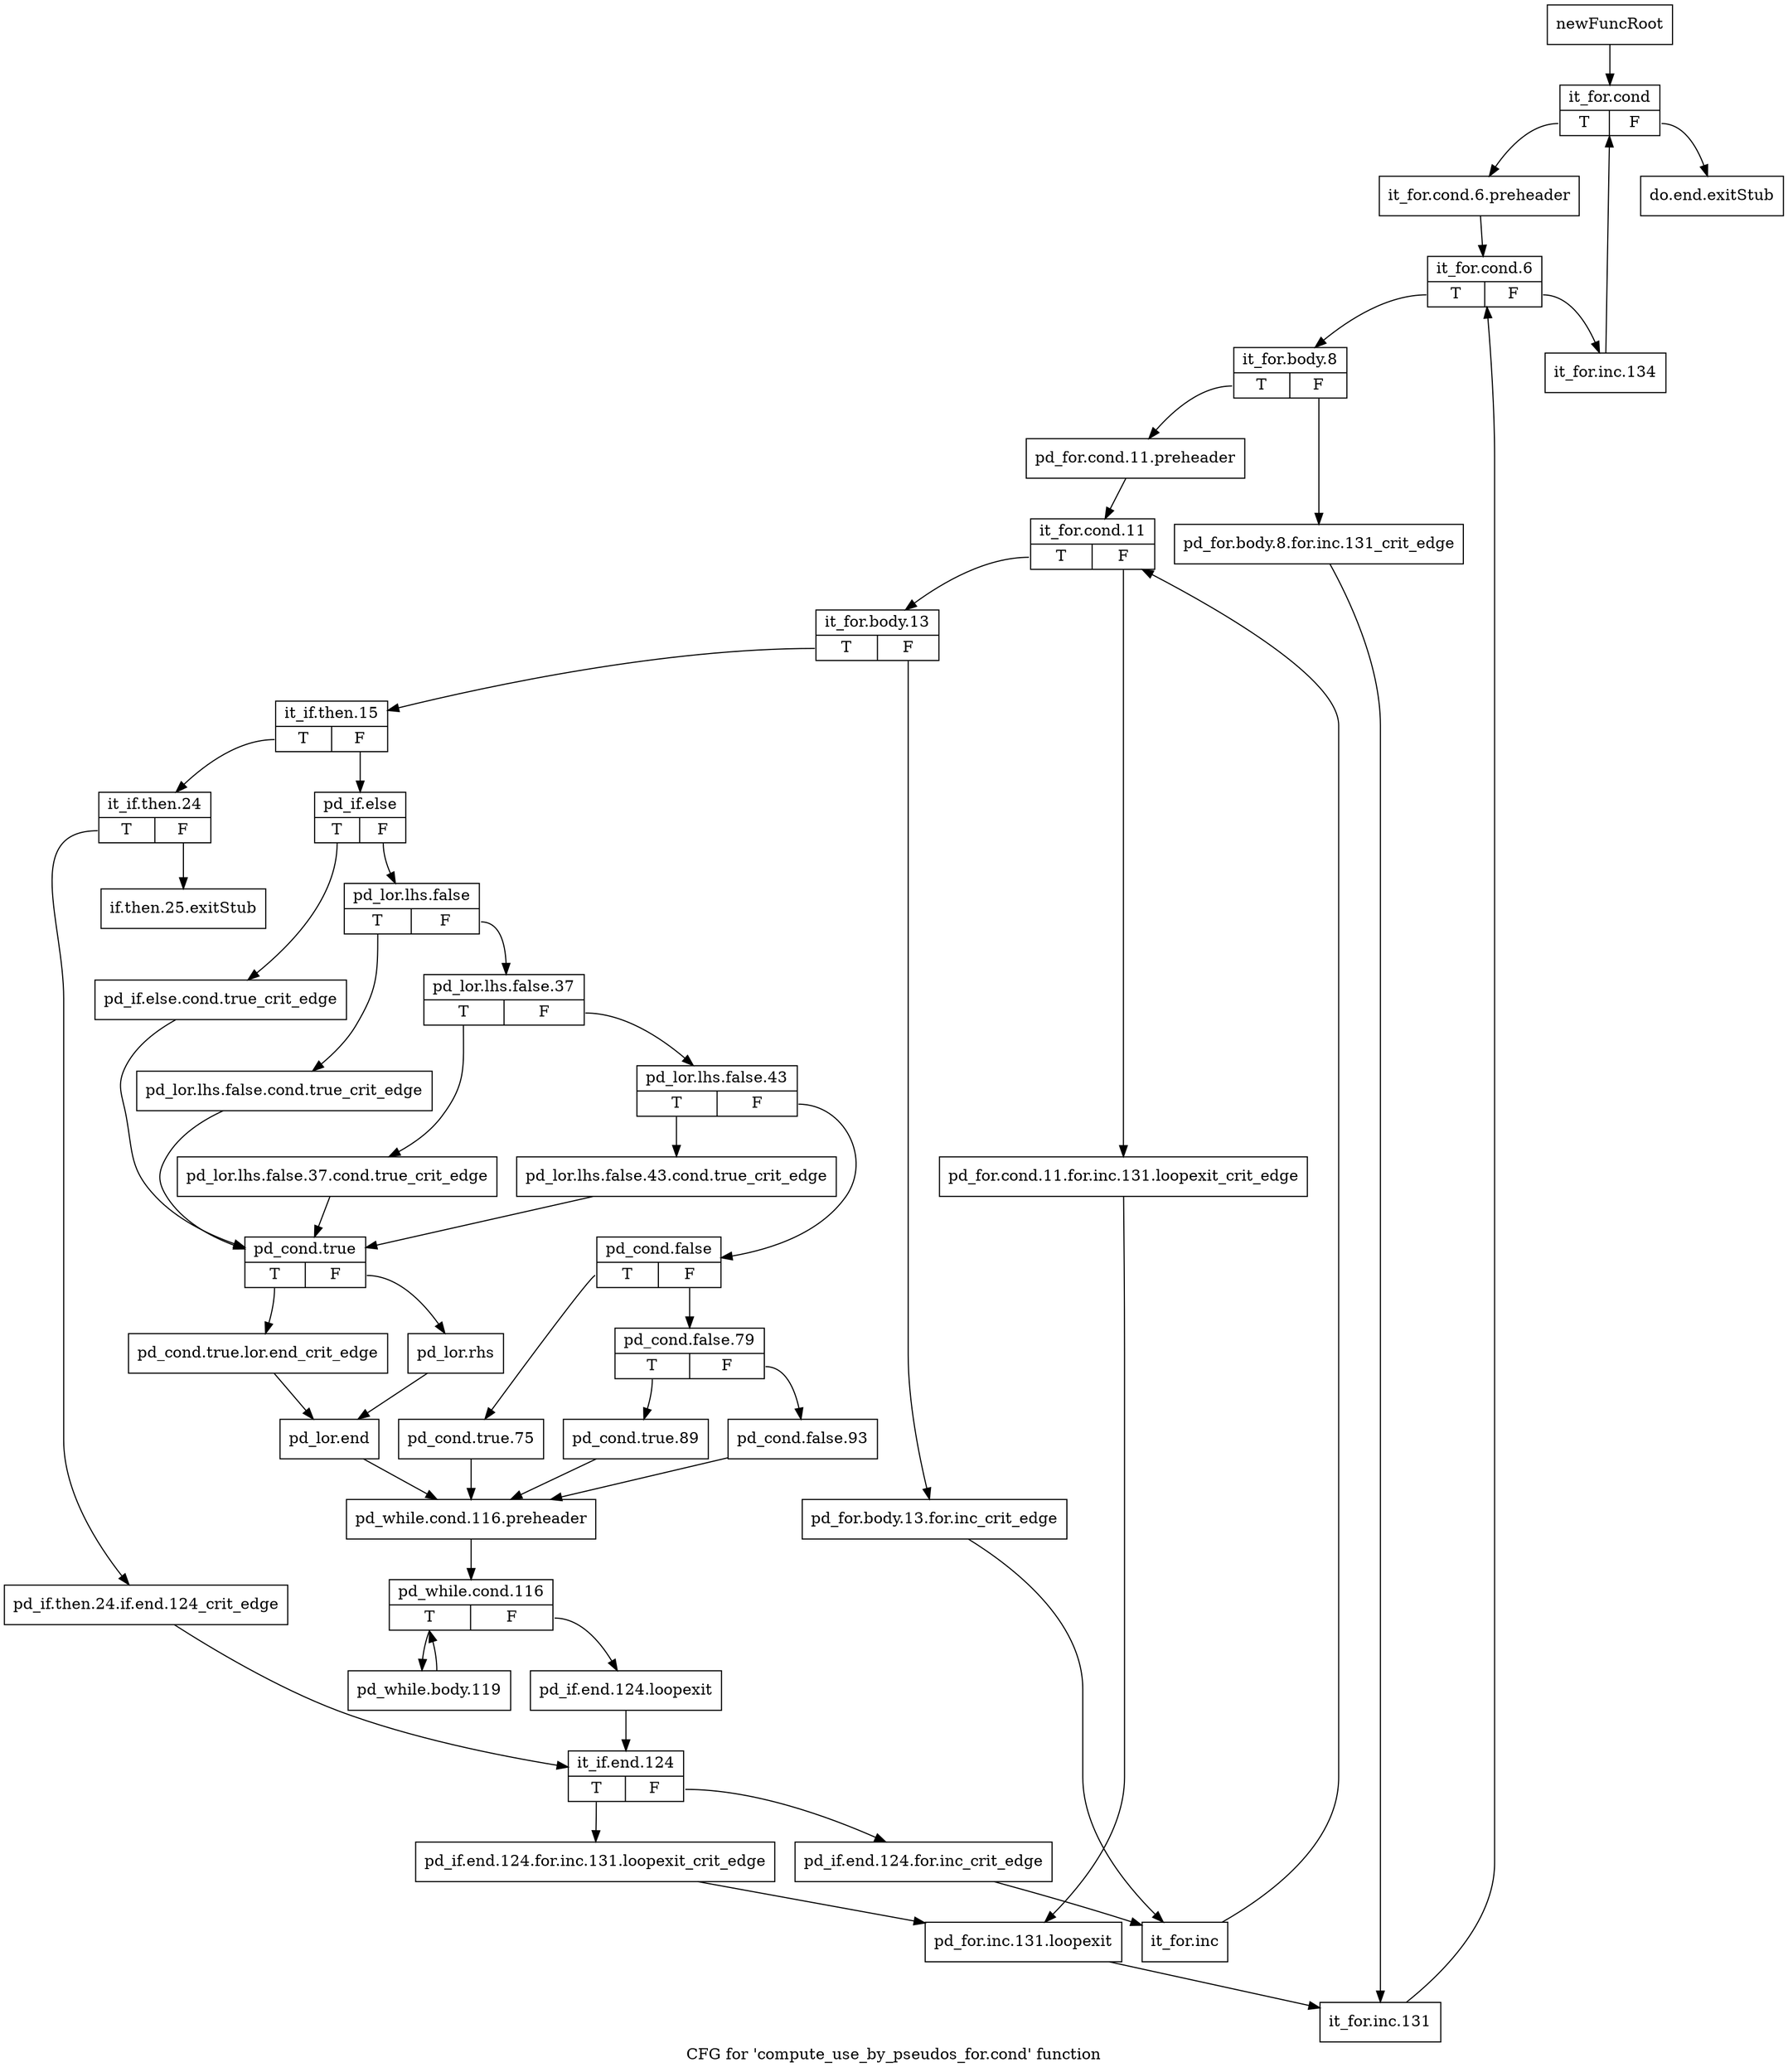 digraph "CFG for 'compute_use_by_pseudos_for.cond' function" {
	label="CFG for 'compute_use_by_pseudos_for.cond' function";

	Node0xbd7c210 [shape=record,label="{newFuncRoot}"];
	Node0xbd7c210 -> Node0xbd7c850;
	Node0xbd7c7b0 [shape=record,label="{do.end.exitStub}"];
	Node0xbd7c800 [shape=record,label="{if.then.25.exitStub}"];
	Node0xbd7c850 [shape=record,label="{it_for.cond|{<s0>T|<s1>F}}"];
	Node0xbd7c850:s0 -> Node0xbd7c8a0;
	Node0xbd7c850:s1 -> Node0xbd7c7b0;
	Node0xbd7c8a0 [shape=record,label="{it_for.cond.6.preheader}"];
	Node0xbd7c8a0 -> Node0xbd7c8f0;
	Node0xbd7c8f0 [shape=record,label="{it_for.cond.6|{<s0>T|<s1>F}}"];
	Node0xbd7c8f0:s0 -> Node0xbd7c990;
	Node0xbd7c8f0:s1 -> Node0xbd7c940;
	Node0xbd7c940 [shape=record,label="{it_for.inc.134}"];
	Node0xbd7c940 -> Node0xbd7c850;
	Node0xbd7c990 [shape=record,label="{it_for.body.8|{<s0>T|<s1>F}}"];
	Node0xbd7c990:s0 -> Node0xbd7ca30;
	Node0xbd7c990:s1 -> Node0xbd7c9e0;
	Node0xbd7c9e0 [shape=record,label="{pd_for.body.8.for.inc.131_crit_edge}"];
	Node0xbd7c9e0 -> Node0xbd7d4d0;
	Node0xbd7ca30 [shape=record,label="{pd_for.cond.11.preheader}"];
	Node0xbd7ca30 -> Node0xbd7ca80;
	Node0xbd7ca80 [shape=record,label="{it_for.cond.11|{<s0>T|<s1>F}}"];
	Node0xbd7ca80:s0 -> Node0xbd7cb20;
	Node0xbd7ca80:s1 -> Node0xbd7cad0;
	Node0xbd7cad0 [shape=record,label="{pd_for.cond.11.for.inc.131.loopexit_crit_edge}"];
	Node0xbd7cad0 -> Node0xbd7d480;
	Node0xbd7cb20 [shape=record,label="{it_for.body.13|{<s0>T|<s1>F}}"];
	Node0xbd7cb20:s0 -> Node0xbd7cbc0;
	Node0xbd7cb20:s1 -> Node0xbd7cb70;
	Node0xbd7cb70 [shape=record,label="{pd_for.body.13.for.inc_crit_edge}"];
	Node0xbd7cb70 -> Node0xbd7d3e0;
	Node0xbd7cbc0 [shape=record,label="{it_if.then.15|{<s0>T|<s1>F}}"];
	Node0xbd7cbc0:s0 -> Node0xbd7d2a0;
	Node0xbd7cbc0:s1 -> Node0xbd7cc10;
	Node0xbd7cc10 [shape=record,label="{pd_if.else|{<s0>T|<s1>F}}"];
	Node0xbd7cc10:s0 -> Node0xbd7cfd0;
	Node0xbd7cc10:s1 -> Node0xbd7cc60;
	Node0xbd7cc60 [shape=record,label="{pd_lor.lhs.false|{<s0>T|<s1>F}}"];
	Node0xbd7cc60:s0 -> Node0xbd7cf80;
	Node0xbd7cc60:s1 -> Node0xbd7ccb0;
	Node0xbd7ccb0 [shape=record,label="{pd_lor.lhs.false.37|{<s0>T|<s1>F}}"];
	Node0xbd7ccb0:s0 -> Node0xbd7cf30;
	Node0xbd7ccb0:s1 -> Node0xbd7cd00;
	Node0xbd7cd00 [shape=record,label="{pd_lor.lhs.false.43|{<s0>T|<s1>F}}"];
	Node0xbd7cd00:s0 -> Node0xbd7cee0;
	Node0xbd7cd00:s1 -> Node0xbd7cd50;
	Node0xbd7cd50 [shape=record,label="{pd_cond.false|{<s0>T|<s1>F}}"];
	Node0xbd7cd50:s0 -> Node0xbd7ce90;
	Node0xbd7cd50:s1 -> Node0xbd7cda0;
	Node0xbd7cda0 [shape=record,label="{pd_cond.false.79|{<s0>T|<s1>F}}"];
	Node0xbd7cda0:s0 -> Node0xbd7ce40;
	Node0xbd7cda0:s1 -> Node0xbd7cdf0;
	Node0xbd7cdf0 [shape=record,label="{pd_cond.false.93}"];
	Node0xbd7cdf0 -> Node0xbd7d160;
	Node0xbd7ce40 [shape=record,label="{pd_cond.true.89}"];
	Node0xbd7ce40 -> Node0xbd7d160;
	Node0xbd7ce90 [shape=record,label="{pd_cond.true.75}"];
	Node0xbd7ce90 -> Node0xbd7d160;
	Node0xbd7cee0 [shape=record,label="{pd_lor.lhs.false.43.cond.true_crit_edge}"];
	Node0xbd7cee0 -> Node0xbd7d020;
	Node0xbd7cf30 [shape=record,label="{pd_lor.lhs.false.37.cond.true_crit_edge}"];
	Node0xbd7cf30 -> Node0xbd7d020;
	Node0xbd7cf80 [shape=record,label="{pd_lor.lhs.false.cond.true_crit_edge}"];
	Node0xbd7cf80 -> Node0xbd7d020;
	Node0xbd7cfd0 [shape=record,label="{pd_if.else.cond.true_crit_edge}"];
	Node0xbd7cfd0 -> Node0xbd7d020;
	Node0xbd7d020 [shape=record,label="{pd_cond.true|{<s0>T|<s1>F}}"];
	Node0xbd7d020:s0 -> Node0xbd7d0c0;
	Node0xbd7d020:s1 -> Node0xbd7d070;
	Node0xbd7d070 [shape=record,label="{pd_lor.rhs}"];
	Node0xbd7d070 -> Node0xbd7d110;
	Node0xbd7d0c0 [shape=record,label="{pd_cond.true.lor.end_crit_edge}"];
	Node0xbd7d0c0 -> Node0xbd7d110;
	Node0xbd7d110 [shape=record,label="{pd_lor.end}"];
	Node0xbd7d110 -> Node0xbd7d160;
	Node0xbd7d160 [shape=record,label="{pd_while.cond.116.preheader}"];
	Node0xbd7d160 -> Node0xbd7d1b0;
	Node0xbd7d1b0 [shape=record,label="{pd_while.cond.116|{<s0>T|<s1>F}}"];
	Node0xbd7d1b0:s0 -> Node0xbd7d250;
	Node0xbd7d1b0:s1 -> Node0xbd7d200;
	Node0xbd7d200 [shape=record,label="{pd_if.end.124.loopexit}"];
	Node0xbd7d200 -> Node0xbd7d340;
	Node0xbd7d250 [shape=record,label="{pd_while.body.119}"];
	Node0xbd7d250 -> Node0xbd7d1b0;
	Node0xbd7d2a0 [shape=record,label="{it_if.then.24|{<s0>T|<s1>F}}"];
	Node0xbd7d2a0:s0 -> Node0xbd7d2f0;
	Node0xbd7d2a0:s1 -> Node0xbd7c800;
	Node0xbd7d2f0 [shape=record,label="{pd_if.then.24.if.end.124_crit_edge}"];
	Node0xbd7d2f0 -> Node0xbd7d340;
	Node0xbd7d340 [shape=record,label="{it_if.end.124|{<s0>T|<s1>F}}"];
	Node0xbd7d340:s0 -> Node0xbd7d430;
	Node0xbd7d340:s1 -> Node0xbd7d390;
	Node0xbd7d390 [shape=record,label="{pd_if.end.124.for.inc_crit_edge}"];
	Node0xbd7d390 -> Node0xbd7d3e0;
	Node0xbd7d3e0 [shape=record,label="{it_for.inc}"];
	Node0xbd7d3e0 -> Node0xbd7ca80;
	Node0xbd7d430 [shape=record,label="{pd_if.end.124.for.inc.131.loopexit_crit_edge}"];
	Node0xbd7d430 -> Node0xbd7d480;
	Node0xbd7d480 [shape=record,label="{pd_for.inc.131.loopexit}"];
	Node0xbd7d480 -> Node0xbd7d4d0;
	Node0xbd7d4d0 [shape=record,label="{it_for.inc.131}"];
	Node0xbd7d4d0 -> Node0xbd7c8f0;
}
